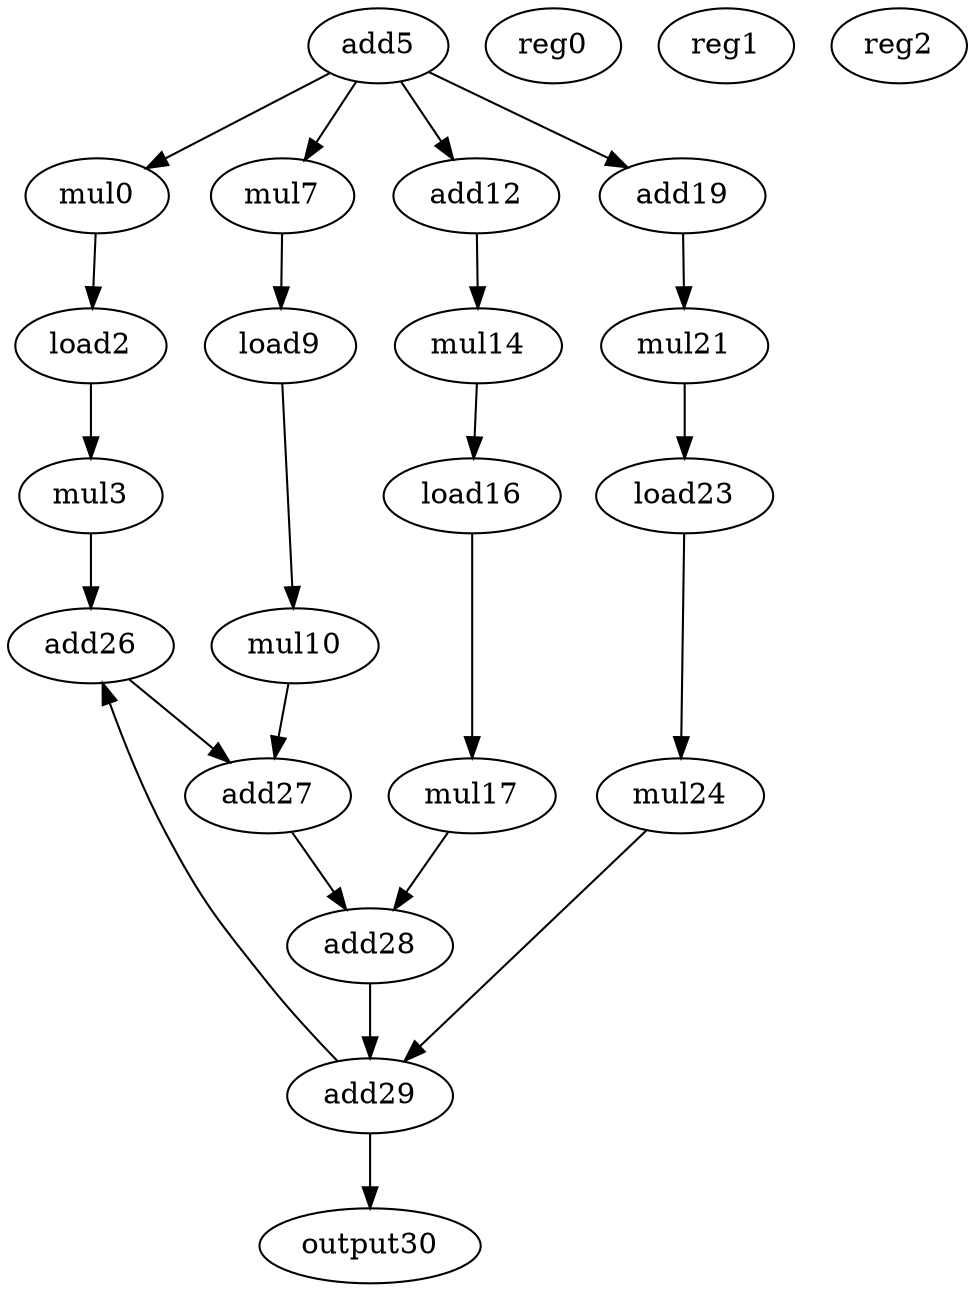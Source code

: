 digraph G {
mul0[opcode=mul];
load2[opcode=load];
mul3[opcode=mul];
add5[opcode=add];
mul7[opcode=mul];
load9[opcode=load];
mul10[opcode=mul];
add12[opcode=add];
mul14[opcode=mul];
load16[opcode=load];
mul17[opcode=mul];
add19[opcode=add];
mul21[opcode=mul];
load23[opcode=load];
mul24[opcode=mul];
add26[opcode=add];
add27[opcode=add];
add28[opcode=add];
add29[opcode=add];
output30[opcode=output];
reg0[opcode=reg];
reg1[opcode=reg];
reg2[opcode=reg];
load2->mul3[operand=0]; //load->mul
mul3->add26[operand=0]; //mul->add
add5->mul7[operand=1]; //add->gep_mul
add5->mul0[operand=1]; //add->gep_mul
add5->add12[operand=0]; //add->add
add5->add19[operand=0]; //add->add
load9->mul10[operand=0]; //load->mul
mul10->add27[operand=1]; //mul->add
add12->mul14[operand=1]; //add->gep_mul
load16->mul17[operand=0]; //load->mul
mul17->add28[operand=1]; //mul->add
add19->mul21[operand=1]; //add->gep_mul
load23->mul24[operand=0]; //load->mul
mul24->add29[operand=1]; //mul->add
add26->add27[operand=0]; //add->add
add27->add28[operand=0]; //add->add
add28->add29[operand=0]; //add->add
add29->output30[operand=0]; //add->output
add29->add26[operand=1]; //add->add
mul0->load2[operand=0]; //gep_mul->load
mul7->load9[operand=0]; //gep_mul->load
mul14->load16[operand=0]; //gep_mul->load
mul21->load23[operand=0]; //gep_mul->load
}
